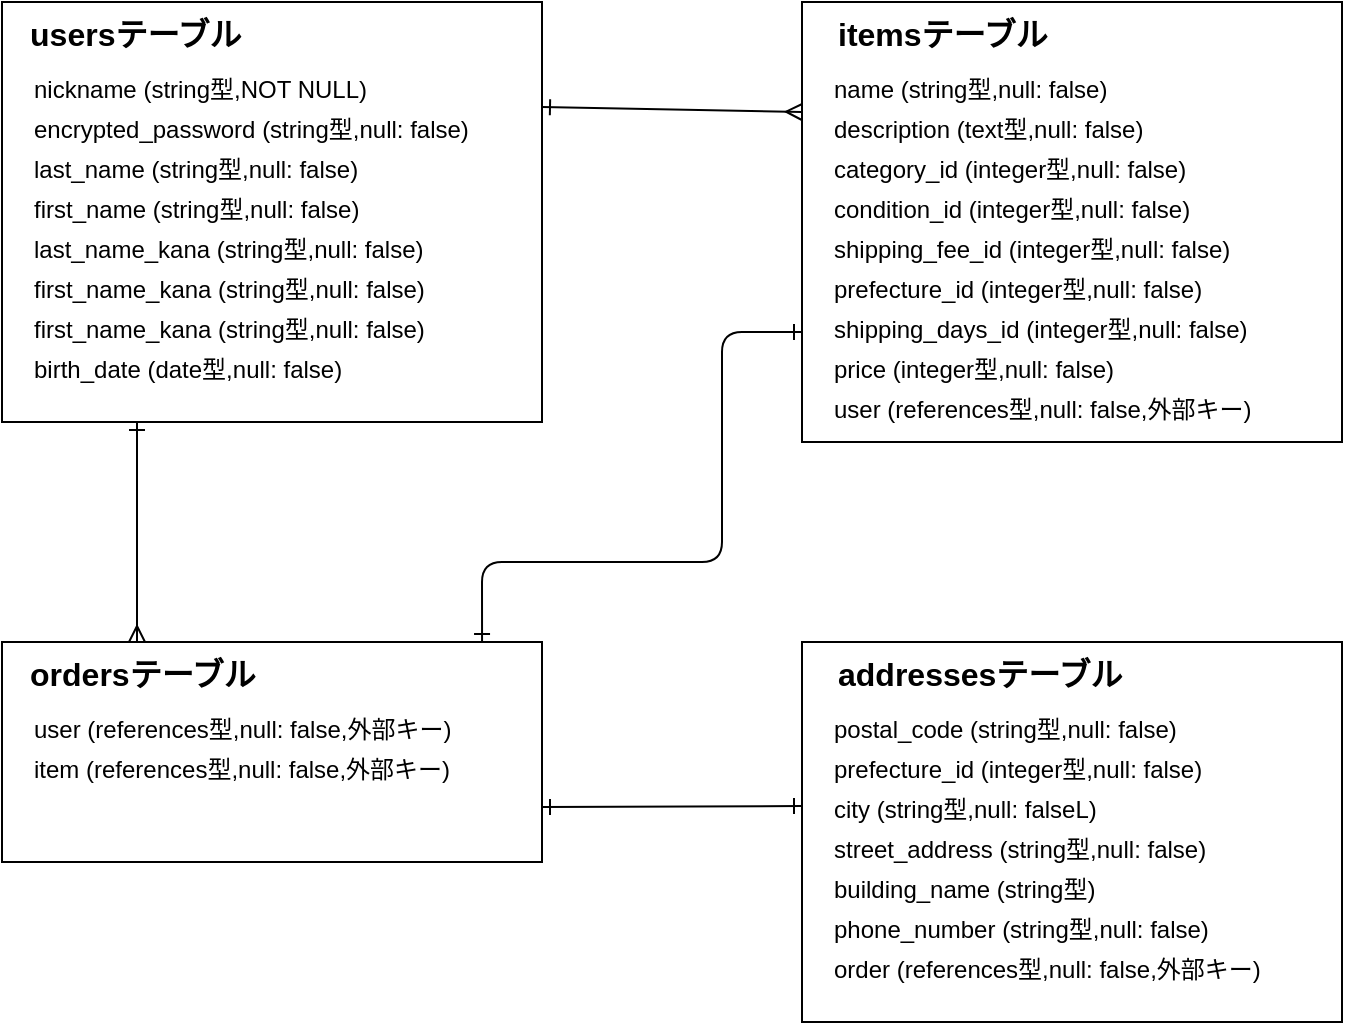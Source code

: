 <mxfile>
    <diagram id="_e8zoIUUwZYV6Mmd8BuD" name="ページ1">
        <mxGraphModel dx="472" dy="709" grid="1" gridSize="10" guides="1" tooltips="1" connect="1" arrows="1" fold="1" page="1" pageScale="1" pageWidth="827" pageHeight="1169" math="0" shadow="0">
            <root>
                <mxCell id="0"/>
                <mxCell id="1" parent="0"/>
                <mxCell id="55" style="edgeStyle=none;html=1;exitX=1;exitY=0.25;exitDx=0;exitDy=0;entryX=0;entryY=0.25;entryDx=0;entryDy=0;endArrow=ERmany;endFill=0;startArrow=ERone;startFill=0;" edge="1" parent="1" source="8" target="33">
                    <mxGeometry relative="1" as="geometry"/>
                </mxCell>
                <mxCell id="56" style="edgeStyle=none;html=1;exitX=0.25;exitY=1;exitDx=0;exitDy=0;entryX=0.25;entryY=0;entryDx=0;entryDy=0;endArrow=ERmany;endFill=0;startArrow=ERone;startFill=0;" edge="1" parent="1" source="8" target="24">
                    <mxGeometry relative="1" as="geometry"/>
                </mxCell>
                <mxCell id="8" value="　&lt;font style=&quot;font-size: 16px;&quot;&gt;&lt;b&gt;usersテーブル&lt;/b&gt;&lt;/font&gt;" style="whiteSpace=wrap;html=1;align=left;verticalAlign=top;" vertex="1" parent="1">
                    <mxGeometry x="40" y="40" width="270" height="210" as="geometry"/>
                </mxCell>
                <mxCell id="9" value="nickname (string型,NOT NULL)&amp;nbsp;" style="text;strokeColor=none;fillColor=none;spacingLeft=4;spacingRight=4;overflow=hidden;rotatable=0;points=[[0,0.5],[1,0.5]];portConstraint=eastwest;fontSize=12;whiteSpace=wrap;html=1;" vertex="1" parent="1">
                    <mxGeometry x="50" y="70" width="210" height="30" as="geometry"/>
                </mxCell>
                <mxCell id="17" value="encrypted_password (string型,null: false)&amp;nbsp;" style="text;strokeColor=none;fillColor=none;spacingLeft=4;spacingRight=4;overflow=hidden;rotatable=0;points=[[0,0.5],[1,0.5]];portConstraint=eastwest;fontSize=12;whiteSpace=wrap;html=1;" vertex="1" parent="1">
                    <mxGeometry x="50" y="90" width="250" height="30" as="geometry"/>
                </mxCell>
                <mxCell id="18" value="last_name (string型,null: false)&amp;nbsp;" style="text;strokeColor=none;fillColor=none;spacingLeft=4;spacingRight=4;overflow=hidden;rotatable=0;points=[[0,0.5],[1,0.5]];portConstraint=eastwest;fontSize=12;whiteSpace=wrap;html=1;" vertex="1" parent="1">
                    <mxGeometry x="50" y="110" width="210" height="30" as="geometry"/>
                </mxCell>
                <mxCell id="19" value="first_name (string型,null: false)&amp;nbsp;" style="text;strokeColor=none;fillColor=none;spacingLeft=4;spacingRight=4;overflow=hidden;rotatable=0;points=[[0,0.5],[1,0.5]];portConstraint=eastwest;fontSize=12;whiteSpace=wrap;html=1;" vertex="1" parent="1">
                    <mxGeometry x="50" y="130" width="210" height="30" as="geometry"/>
                </mxCell>
                <mxCell id="20" value="last_name_kana (string型,null: false)&amp;nbsp;" style="text;strokeColor=none;fillColor=none;spacingLeft=4;spacingRight=4;overflow=hidden;rotatable=0;points=[[0,0.5],[1,0.5]];portConstraint=eastwest;fontSize=12;whiteSpace=wrap;html=1;" vertex="1" parent="1">
                    <mxGeometry x="50" y="150" width="210" height="30" as="geometry"/>
                </mxCell>
                <mxCell id="21" value="first_name_kana (string型,null: false)&amp;nbsp;" style="text;strokeColor=none;fillColor=none;spacingLeft=4;spacingRight=4;overflow=hidden;rotatable=0;points=[[0,0.5],[1,0.5]];portConstraint=eastwest;fontSize=12;whiteSpace=wrap;html=1;" vertex="1" parent="1">
                    <mxGeometry x="50" y="170" width="210" height="30" as="geometry"/>
                </mxCell>
                <mxCell id="22" value="first_name_kana (string型,null: false)" style="text;strokeColor=none;fillColor=none;spacingLeft=4;spacingRight=4;overflow=hidden;rotatable=0;points=[[0,0.5],[1,0.5]];portConstraint=eastwest;fontSize=12;whiteSpace=wrap;html=1;" vertex="1" parent="1">
                    <mxGeometry x="50" y="190" width="210" height="30" as="geometry"/>
                </mxCell>
                <mxCell id="23" value="birth_date (date型,null: false)" style="text;strokeColor=none;fillColor=none;spacingLeft=4;spacingRight=4;overflow=hidden;rotatable=0;points=[[0,0.5],[1,0.5]];portConstraint=eastwest;fontSize=12;whiteSpace=wrap;html=1;" vertex="1" parent="1">
                    <mxGeometry x="50" y="210" width="210" height="30" as="geometry"/>
                </mxCell>
                <mxCell id="24" value="　&lt;font style=&quot;font-size: 16px;&quot;&gt;&lt;b&gt;ordersテーブル&lt;/b&gt;&lt;/font&gt;" style="whiteSpace=wrap;html=1;align=left;verticalAlign=top;" vertex="1" parent="1">
                    <mxGeometry x="40" y="360" width="270" height="110" as="geometry"/>
                </mxCell>
                <mxCell id="25" value="user (references型,null: false,外部キー)&amp;nbsp;" style="text;strokeColor=none;fillColor=none;spacingLeft=4;spacingRight=4;overflow=hidden;rotatable=0;points=[[0,0.5],[1,0.5]];portConstraint=eastwest;fontSize=12;whiteSpace=wrap;html=1;" vertex="1" parent="1">
                    <mxGeometry x="50" y="390" width="230" height="30" as="geometry"/>
                </mxCell>
                <mxCell id="26" value="item (references型,null: false,外部キー)&amp;nbsp;" style="text;strokeColor=none;fillColor=none;spacingLeft=4;spacingRight=4;overflow=hidden;rotatable=0;points=[[0,0.5],[1,0.5]];portConstraint=eastwest;fontSize=12;whiteSpace=wrap;html=1;" vertex="1" parent="1">
                    <mxGeometry x="50" y="410" width="250" height="30" as="geometry"/>
                </mxCell>
                <mxCell id="58" style="edgeStyle=none;html=1;exitX=0;exitY=0.75;exitDx=0;exitDy=0;entryX=0.889;entryY=0;entryDx=0;entryDy=0;entryPerimeter=0;endArrow=ERone;endFill=0;startArrow=ERone;startFill=0;" edge="1" parent="1" source="33" target="24">
                    <mxGeometry relative="1" as="geometry">
                        <mxPoint x="320" y="205" as="targetPoint"/>
                        <Array as="points">
                            <mxPoint x="400" y="205"/>
                            <mxPoint x="400" y="320"/>
                            <mxPoint x="280" y="320"/>
                        </Array>
                    </mxGeometry>
                </mxCell>
                <mxCell id="33" value="&lt;font style=&quot;font-size: 16px;&quot;&gt;&lt;b&gt;　itemsテーブル&lt;/b&gt;&lt;/font&gt;" style="whiteSpace=wrap;html=1;align=left;verticalAlign=top;" vertex="1" parent="1">
                    <mxGeometry x="440" y="40" width="270" height="220" as="geometry"/>
                </mxCell>
                <mxCell id="34" value="name (string型,null: false)&amp;nbsp;" style="text;strokeColor=none;fillColor=none;spacingLeft=4;spacingRight=4;overflow=hidden;rotatable=0;points=[[0,0.5],[1,0.5]];portConstraint=eastwest;fontSize=12;whiteSpace=wrap;html=1;" vertex="1" parent="1">
                    <mxGeometry x="450" y="70" width="210" height="30" as="geometry"/>
                </mxCell>
                <mxCell id="35" value="description  (text型,null: false)&amp;nbsp;" style="text;strokeColor=none;fillColor=none;spacingLeft=4;spacingRight=4;overflow=hidden;rotatable=0;points=[[0,0.5],[1,0.5]];portConstraint=eastwest;fontSize=12;whiteSpace=wrap;html=1;" vertex="1" parent="1">
                    <mxGeometry x="450" y="90" width="250" height="30" as="geometry"/>
                </mxCell>
                <mxCell id="36" value="category_id (integer型,null: false)&amp;nbsp;" style="text;strokeColor=none;fillColor=none;spacingLeft=4;spacingRight=4;overflow=hidden;rotatable=0;points=[[0,0.5],[1,0.5]];portConstraint=eastwest;fontSize=12;whiteSpace=wrap;html=1;" vertex="1" parent="1">
                    <mxGeometry x="450" y="110" width="210" height="30" as="geometry"/>
                </mxCell>
                <mxCell id="37" value="condition_id (integer型,null: false)&amp;nbsp;" style="text;strokeColor=none;fillColor=none;spacingLeft=4;spacingRight=4;overflow=hidden;rotatable=0;points=[[0,0.5],[1,0.5]];portConstraint=eastwest;fontSize=12;whiteSpace=wrap;html=1;" vertex="1" parent="1">
                    <mxGeometry x="450" y="130" width="210" height="30" as="geometry"/>
                </mxCell>
                <mxCell id="38" value="shipping_fee_id (integer型,null: false)&amp;nbsp;" style="text;strokeColor=none;fillColor=none;spacingLeft=4;spacingRight=4;overflow=hidden;rotatable=0;points=[[0,0.5],[1,0.5]];portConstraint=eastwest;fontSize=12;whiteSpace=wrap;html=1;" vertex="1" parent="1">
                    <mxGeometry x="450" y="150" width="230" height="30" as="geometry"/>
                </mxCell>
                <mxCell id="39" value="prefecture_id (integer型,null: false)&amp;nbsp;" style="text;strokeColor=none;fillColor=none;spacingLeft=4;spacingRight=4;overflow=hidden;rotatable=0;points=[[0,0.5],[1,0.5]];portConstraint=eastwest;fontSize=12;whiteSpace=wrap;html=1;" vertex="1" parent="1">
                    <mxGeometry x="450" y="170" width="210" height="30" as="geometry"/>
                </mxCell>
                <mxCell id="40" value="shipping_days_id (integer型,null: false)&amp;nbsp;" style="text;strokeColor=none;fillColor=none;spacingLeft=4;spacingRight=4;overflow=hidden;rotatable=0;points=[[0,0.5],[1,0.5]];portConstraint=eastwest;fontSize=12;whiteSpace=wrap;html=1;" vertex="1" parent="1">
                    <mxGeometry x="450" y="190" width="230" height="30" as="geometry"/>
                </mxCell>
                <mxCell id="41" value="price (integer型,null: false)&amp;nbsp;" style="text;strokeColor=none;fillColor=none;spacingLeft=4;spacingRight=4;overflow=hidden;rotatable=0;points=[[0,0.5],[1,0.5]];portConstraint=eastwest;fontSize=12;whiteSpace=wrap;html=1;" vertex="1" parent="1">
                    <mxGeometry x="450" y="210" width="210" height="30" as="geometry"/>
                </mxCell>
                <mxCell id="42" value="&lt;font style=&quot;font-size: 16px;&quot;&gt;&lt;b&gt;　addressesテーブル&lt;/b&gt;&lt;/font&gt;" style="whiteSpace=wrap;html=1;align=left;verticalAlign=top;" vertex="1" parent="1">
                    <mxGeometry x="440" y="360" width="270" height="190" as="geometry"/>
                </mxCell>
                <mxCell id="43" value="postal_code (string型,null: false)&amp;nbsp;" style="text;strokeColor=none;fillColor=none;spacingLeft=4;spacingRight=4;overflow=hidden;rotatable=0;points=[[0,0.5],[1,0.5]];portConstraint=eastwest;fontSize=12;whiteSpace=wrap;html=1;" vertex="1" parent="1">
                    <mxGeometry x="450" y="390" width="210" height="30" as="geometry"/>
                </mxCell>
                <mxCell id="44" value="prefecture_id (integer型,null: false)&amp;nbsp;" style="text;strokeColor=none;fillColor=none;spacingLeft=4;spacingRight=4;overflow=hidden;rotatable=0;points=[[0,0.5],[1,0.5]];portConstraint=eastwest;fontSize=12;whiteSpace=wrap;html=1;" vertex="1" parent="1">
                    <mxGeometry x="450" y="410" width="250" height="30" as="geometry"/>
                </mxCell>
                <mxCell id="45" value="city (string型,null: falseL)&amp;nbsp;" style="text;strokeColor=none;fillColor=none;spacingLeft=4;spacingRight=4;overflow=hidden;rotatable=0;points=[[0,0.5],[1,0.5]];portConstraint=eastwest;fontSize=12;whiteSpace=wrap;html=1;" vertex="1" parent="1">
                    <mxGeometry x="450" y="430" width="210" height="30" as="geometry"/>
                </mxCell>
                <mxCell id="46" value="street_address (string型,null: false)&amp;nbsp;" style="text;strokeColor=none;fillColor=none;spacingLeft=4;spacingRight=4;overflow=hidden;rotatable=0;points=[[0,0.5],[1,0.5]];portConstraint=eastwest;fontSize=12;whiteSpace=wrap;html=1;" vertex="1" parent="1">
                    <mxGeometry x="450" y="450" width="210" height="30" as="geometry"/>
                </mxCell>
                <mxCell id="47" value="building_name (string型)&amp;nbsp;" style="text;strokeColor=none;fillColor=none;spacingLeft=4;spacingRight=4;overflow=hidden;rotatable=0;points=[[0,0.5],[1,0.5]];portConstraint=eastwest;fontSize=12;whiteSpace=wrap;html=1;" vertex="1" parent="1">
                    <mxGeometry x="450" y="470" width="210" height="30" as="geometry"/>
                </mxCell>
                <mxCell id="48" value="phone_number (string型,null: false)&amp;nbsp;" style="text;strokeColor=none;fillColor=none;spacingLeft=4;spacingRight=4;overflow=hidden;rotatable=0;points=[[0,0.5],[1,0.5]];portConstraint=eastwest;fontSize=12;whiteSpace=wrap;html=1;" vertex="1" parent="1">
                    <mxGeometry x="450" y="490" width="210" height="30" as="geometry"/>
                </mxCell>
                <mxCell id="49" value="order (references型,null: false,外部キー)&amp;nbsp;" style="text;strokeColor=none;fillColor=none;spacingLeft=4;spacingRight=4;overflow=hidden;rotatable=0;points=[[0,0.5],[1,0.5]];portConstraint=eastwest;fontSize=12;whiteSpace=wrap;html=1;" vertex="1" parent="1">
                    <mxGeometry x="450" y="510" width="230" height="30" as="geometry"/>
                </mxCell>
                <mxCell id="51" value="user (references型,null: false,外部キー)&amp;nbsp;" style="text;strokeColor=none;fillColor=none;spacingLeft=4;spacingRight=4;overflow=hidden;rotatable=0;points=[[0,0.5],[1,0.5]];portConstraint=eastwest;fontSize=12;whiteSpace=wrap;html=1;" vertex="1" parent="1">
                    <mxGeometry x="450" y="230" width="230" height="30" as="geometry"/>
                </mxCell>
                <mxCell id="57" style="edgeStyle=none;html=1;exitX=1;exitY=0.75;exitDx=0;exitDy=0;endArrow=ERone;endFill=0;startArrow=ERone;startFill=0;" edge="1" parent="1" source="24">
                    <mxGeometry relative="1" as="geometry">
                        <mxPoint x="440" y="442" as="targetPoint"/>
                    </mxGeometry>
                </mxCell>
            </root>
        </mxGraphModel>
    </diagram>
</mxfile>